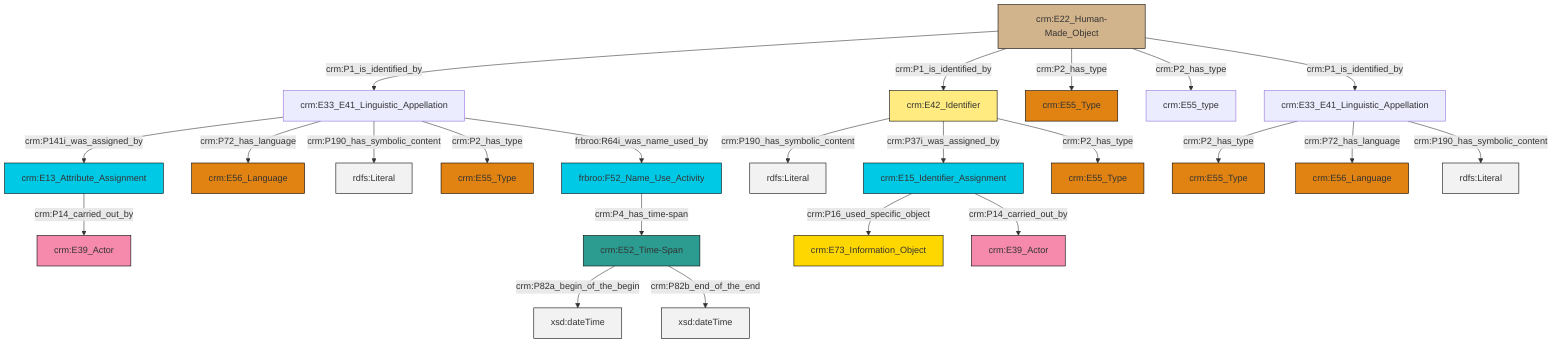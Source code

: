 graph TD
classDef Literal fill:#f2f2f2,stroke:#000000;
classDef CRM_Entity fill:#FFFFFF,stroke:#000000;
classDef Temporal_Entity fill:#00C9E6, stroke:#000000;
classDef Type fill:#E18312, stroke:#000000;
classDef Time-Span fill:#2C9C91, stroke:#000000;
classDef Appellation fill:#FFEB7F, stroke:#000000;
classDef Place fill:#008836, stroke:#000000;
classDef Persistent_Item fill:#B266B2, stroke:#000000;
classDef Conceptual_Object fill:#FFD700, stroke:#000000;
classDef Physical_Thing fill:#D2B48C, stroke:#000000;
classDef Actor fill:#f58aad, stroke:#000000;
classDef PC_Classes fill:#4ce600, stroke:#000000;
classDef Multi fill:#cccccc,stroke:#000000;

0["crm:E33_E41_Linguistic_Appellation"]:::Default -->|crm:P141i_was_assigned_by| 1["crm:E13_Attribute_Assignment"]:::Temporal_Entity
2["crm:E42_Identifier"]:::Appellation -->|crm:P190_has_symbolic_content| 3[rdfs:Literal]:::Literal
1["crm:E13_Attribute_Assignment"]:::Temporal_Entity -->|crm:P14_carried_out_by| 4["crm:E39_Actor"]:::Actor
8["crm:E52_Time-Span"]:::Time-Span -->|crm:P82a_begin_of_the_begin| 10[xsd:dateTime]:::Literal
13["crm:E22_Human-Made_Object"]:::Physical_Thing -->|crm:P1_is_identified_by| 0["crm:E33_E41_Linguistic_Appellation"]:::Default
13["crm:E22_Human-Made_Object"]:::Physical_Thing -->|crm:P1_is_identified_by| 2["crm:E42_Identifier"]:::Appellation
14["crm:E15_Identifier_Assignment"]:::Temporal_Entity -->|crm:P16_used_specific_object| 15["crm:E73_Information_Object"]:::Conceptual_Object
18["crm:E33_E41_Linguistic_Appellation"]:::Default -->|crm:P2_has_type| 11["crm:E55_Type"]:::Type
2["crm:E42_Identifier"]:::Appellation -->|crm:P37i_was_assigned_by| 14["crm:E15_Identifier_Assignment"]:::Temporal_Entity
2["crm:E42_Identifier"]:::Appellation -->|crm:P2_has_type| 21["crm:E55_Type"]:::Type
18["crm:E33_E41_Linguistic_Appellation"]:::Default -->|crm:P72_has_language| 24["crm:E56_Language"]:::Type
14["crm:E15_Identifier_Assignment"]:::Temporal_Entity -->|crm:P14_carried_out_by| 6["crm:E39_Actor"]:::Actor
13["crm:E22_Human-Made_Object"]:::Physical_Thing -->|crm:P2_has_type| 19["crm:E55_Type"]:::Type
18["crm:E33_E41_Linguistic_Appellation"]:::Default -->|crm:P190_has_symbolic_content| 28[rdfs:Literal]:::Literal
0["crm:E33_E41_Linguistic_Appellation"]:::Default -->|crm:P72_has_language| 30["crm:E56_Language"]:::Type
0["crm:E33_E41_Linguistic_Appellation"]:::Default -->|crm:P190_has_symbolic_content| 31[rdfs:Literal]:::Literal
0["crm:E33_E41_Linguistic_Appellation"]:::Default -->|crm:P2_has_type| 34["crm:E55_Type"]:::Type
8["crm:E52_Time-Span"]:::Time-Span -->|crm:P82b_end_of_the_end| 36[xsd:dateTime]:::Literal
0["crm:E33_E41_Linguistic_Appellation"]:::Default -->|frbroo:R64i_was_name_used_by| 16["frbroo:F52_Name_Use_Activity"]:::Temporal_Entity
13["crm:E22_Human-Made_Object"]:::Physical_Thing -->|crm:P2_has_type| 37["crm:E55_type"]:::Default
13["crm:E22_Human-Made_Object"]:::Physical_Thing -->|crm:P1_is_identified_by| 18["crm:E33_E41_Linguistic_Appellation"]:::Default
16["frbroo:F52_Name_Use_Activity"]:::Temporal_Entity -->|crm:P4_has_time-span| 8["crm:E52_Time-Span"]:::Time-Span